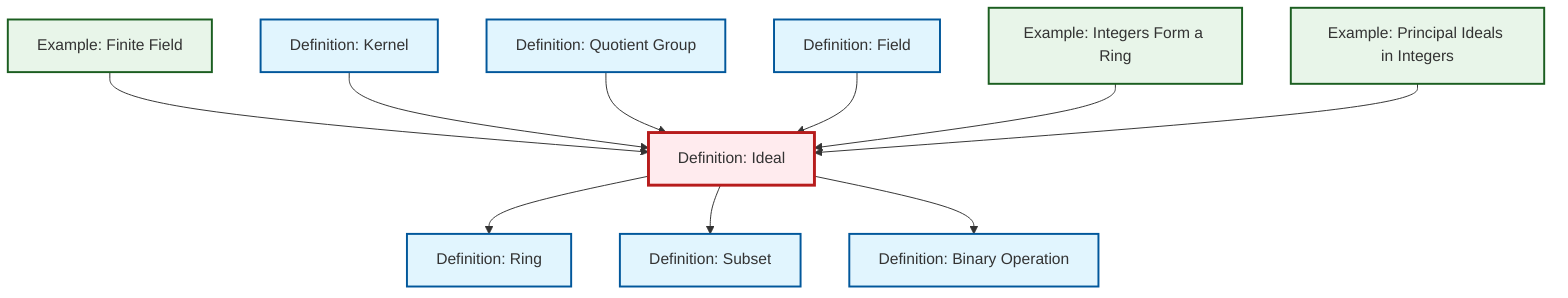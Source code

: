 graph TD
    classDef definition fill:#e1f5fe,stroke:#01579b,stroke-width:2px
    classDef theorem fill:#f3e5f5,stroke:#4a148c,stroke-width:2px
    classDef axiom fill:#fff3e0,stroke:#e65100,stroke-width:2px
    classDef example fill:#e8f5e9,stroke:#1b5e20,stroke-width:2px
    classDef current fill:#ffebee,stroke:#b71c1c,stroke-width:3px
    def-subset["Definition: Subset"]:::definition
    def-field["Definition: Field"]:::definition
    ex-finite-field["Example: Finite Field"]:::example
    def-quotient-group["Definition: Quotient Group"]:::definition
    ex-integers-ring["Example: Integers Form a Ring"]:::example
    ex-principal-ideal["Example: Principal Ideals in Integers"]:::example
    def-ring["Definition: Ring"]:::definition
    def-binary-operation["Definition: Binary Operation"]:::definition
    def-ideal["Definition: Ideal"]:::definition
    def-kernel["Definition: Kernel"]:::definition
    ex-finite-field --> def-ideal
    def-kernel --> def-ideal
    def-ideal --> def-ring
    def-quotient-group --> def-ideal
    def-ideal --> def-subset
    def-ideal --> def-binary-operation
    def-field --> def-ideal
    ex-integers-ring --> def-ideal
    ex-principal-ideal --> def-ideal
    class def-ideal current